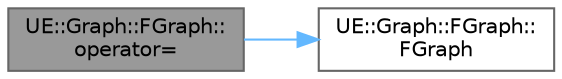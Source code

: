 digraph "UE::Graph::FGraph::operator="
{
 // INTERACTIVE_SVG=YES
 // LATEX_PDF_SIZE
  bgcolor="transparent";
  edge [fontname=Helvetica,fontsize=10,labelfontname=Helvetica,labelfontsize=10];
  node [fontname=Helvetica,fontsize=10,shape=box,height=0.2,width=0.4];
  rankdir="LR";
  Node1 [id="Node000001",label="UE::Graph::FGraph::\loperator=",height=0.2,width=0.4,color="gray40", fillcolor="grey60", style="filled", fontcolor="black",tooltip=" "];
  Node1 -> Node2 [id="edge1_Node000001_Node000002",color="steelblue1",style="solid",tooltip=" "];
  Node2 [id="Node000002",label="UE::Graph::FGraph::\lFGraph",height=0.2,width=0.4,color="grey40", fillcolor="white", style="filled",URL="$da/d1b/structUE_1_1Graph_1_1FGraph.html#a90db4ed960a260a865bebedaea2203ef",tooltip=" "];
}
